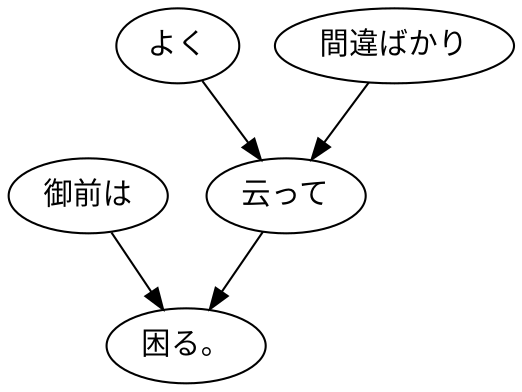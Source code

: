 digraph graph6021 {
	node0 [label="御前は"];
	node1 [label="よく"];
	node2 [label="間違ばかり"];
	node3 [label="云って"];
	node4 [label="困る。"];
	node0 -> node4;
	node1 -> node3;
	node2 -> node3;
	node3 -> node4;
}

